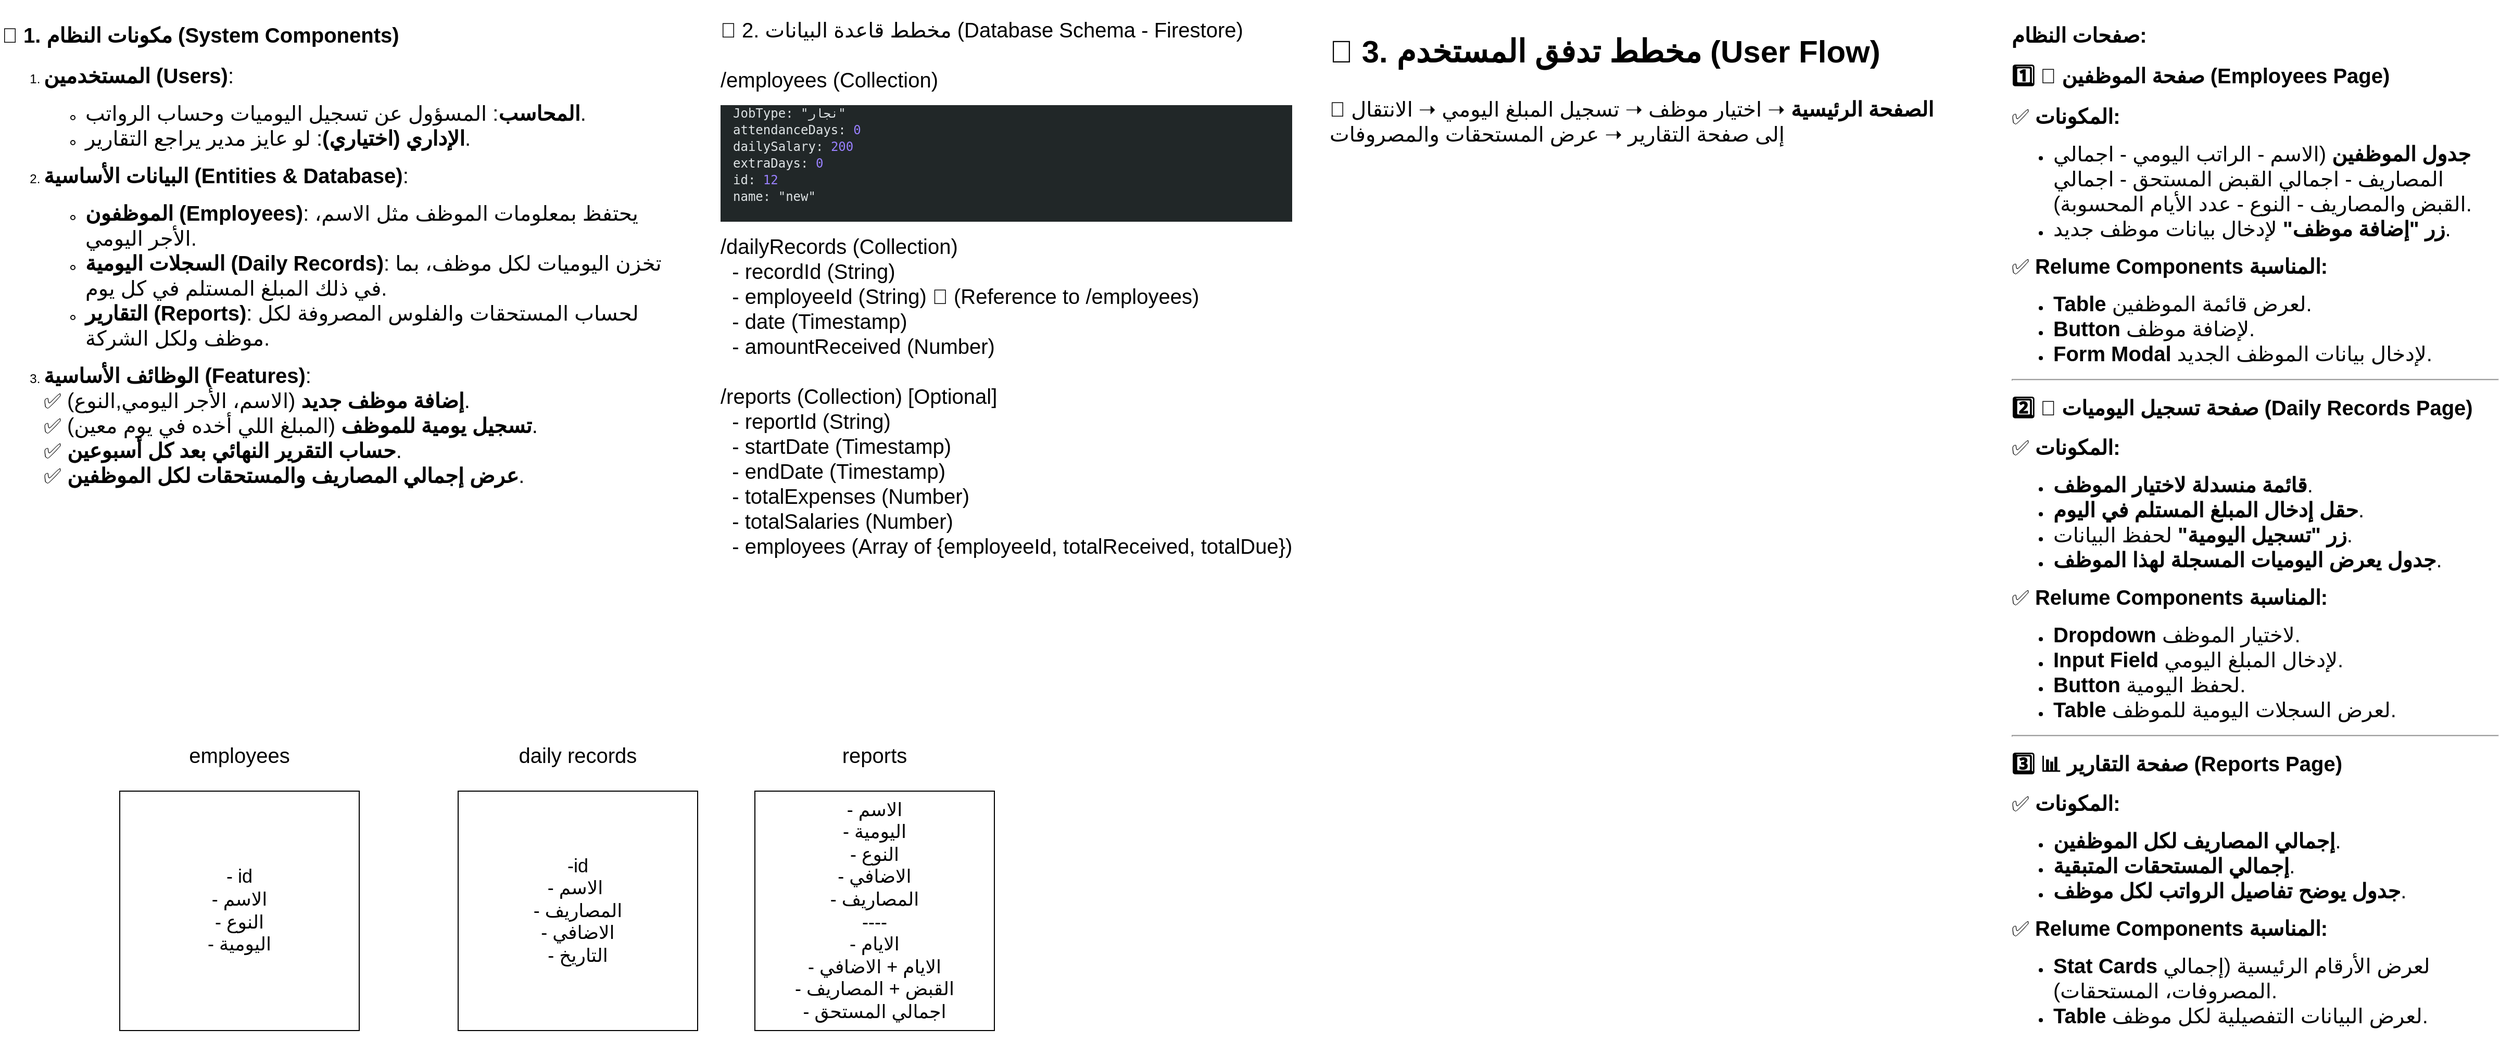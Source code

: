 <mxfile version="26.0.15">
  <diagram name="Page-1" id="oQL69W3khTOctAERyfO5">
    <mxGraphModel dx="1221" dy="599" grid="1" gridSize="10" guides="1" tooltips="1" connect="1" arrows="1" fold="1" page="1" pageScale="1" pageWidth="850" pageHeight="1100" math="0" shadow="0">
      <root>
        <mxCell id="0" />
        <mxCell id="1" parent="0" />
        <mxCell id="tFMe2BVRG-rV2HACEoZ4-1" value="&lt;h2 data-start=&quot;173&quot; data-end=&quot;219&quot;&gt;&lt;strong data-start=&quot;176&quot; data-end=&quot;219&quot;&gt;&lt;font style=&quot;font-size: 20px;&quot;&gt;📌 1. مكونات النظام (System Components)&lt;/font&gt;&lt;/strong&gt;&lt;/h2&gt;&lt;ol data-start=&quot;220&quot; data-end=&quot;945&quot;&gt;&lt;li data-start=&quot;220&quot; data-end=&quot;368&quot;&gt;&lt;p data-start=&quot;223&quot; data-end=&quot;248&quot;&gt;&lt;font style=&quot;font-size: 20px;&quot;&gt;&lt;strong data-start=&quot;223&quot; data-end=&quot;245&quot;&gt;المستخدمين (Users)&lt;/strong&gt;:&lt;/font&gt;&lt;/p&gt;&lt;ul data-start=&quot;252&quot; data-end=&quot;368&quot;&gt;&lt;li data-start=&quot;252&quot; data-end=&quot;309&quot;&gt;&lt;font style=&quot;font-size: 20px;&quot;&gt;&lt;strong data-start=&quot;254&quot; data-end=&quot;265&quot;&gt;المحاسب&lt;/strong&gt;: المسؤول عن تسجيل اليوميات وحساب الرواتب.&lt;/font&gt;&lt;/li&gt;&lt;li data-start=&quot;313&quot; data-end=&quot;368&quot;&gt;&lt;font style=&quot;font-size: 20px;&quot;&gt;&lt;strong data-start=&quot;315&quot; data-end=&quot;336&quot;&gt;الإداري (اختياري)&lt;/strong&gt;: لو عايز مدير يراجع التقارير.&lt;/font&gt;&lt;/li&gt;&lt;/ul&gt;&lt;/li&gt;&lt;li data-start=&quot;370&quot; data-end=&quot;690&quot;&gt;&lt;p data-start=&quot;373&quot; data-end=&quot;419&quot;&gt;&lt;font style=&quot;font-size: 20px;&quot;&gt;&lt;strong data-start=&quot;373&quot; data-end=&quot;416&quot;&gt;البيانات الأساسية (Entities &amp;amp; Database)&lt;/strong&gt;:&lt;/font&gt;&lt;/p&gt;&lt;ul data-start=&quot;423&quot; data-end=&quot;690&quot;&gt;&lt;li data-start=&quot;423&quot; data-end=&quot;499&quot;&gt;&lt;font style=&quot;font-size: 20px;&quot;&gt;&lt;strong data-start=&quot;425&quot; data-end=&quot;449&quot;&gt;الموظفون (Employees)&lt;/strong&gt;: يحتفظ بمعلومات الموظف مثل الاسم، الأجر اليومي.&lt;/font&gt;&lt;/li&gt;&lt;li data-start=&quot;503&quot; data-end=&quot;604&quot;&gt;&lt;font style=&quot;font-size: 20px;&quot;&gt;&lt;strong data-start=&quot;505&quot; data-end=&quot;540&quot;&gt;السجلات اليومية (Daily Records)&lt;/strong&gt;: تخزن اليوميات لكل موظف، بما في ذلك المبلغ المستلم في كل يوم.&lt;/font&gt;&lt;/li&gt;&lt;li data-start=&quot;608&quot; data-end=&quot;690&quot;&gt;&lt;font style=&quot;font-size: 20px;&quot;&gt;&lt;strong data-start=&quot;610&quot; data-end=&quot;632&quot;&gt;التقارير (Reports)&lt;/strong&gt;: لحساب المستحقات والفلوس المصروفة لكل موظف ولكل الشركة.&lt;/font&gt;&lt;/li&gt;&lt;/ul&gt;&lt;/li&gt;&lt;li data-start=&quot;692&quot; data-end=&quot;945&quot;&gt;&lt;p data-start=&quot;695&quot; data-end=&quot;945&quot;&gt;&lt;font style=&quot;font-size: 20px;&quot;&gt;&lt;strong data-start=&quot;695&quot; data-end=&quot;726&quot;&gt;الوظائف الأساسية (Features)&lt;/strong&gt;:&lt;br data-start=&quot;727&quot; data-end=&quot;730&quot;&gt;✅ &lt;strong data-start=&quot;735&quot; data-end=&quot;754&quot;&gt;إضافة موظف جديد&lt;/strong&gt; (الاسم، الأجر اليومي,النوع).&lt;br data-start=&quot;777&quot; data-end=&quot;780&quot;&gt;✅ &lt;strong data-start=&quot;785&quot; data-end=&quot;807&quot;&gt;تسجيل يومية للموظف&lt;/strong&gt; (المبلغ اللي أخده في يوم معين).&lt;br data-start=&quot;839&quot; data-end=&quot;842&quot;&gt;✅ &lt;strong data-start=&quot;847&quot; data-end=&quot;886&quot;&gt;حساب التقرير النهائي بعد كل أسبوعين&lt;/strong&gt;.&lt;br data-start=&quot;887&quot; data-end=&quot;890&quot;&gt;✅ &lt;strong data-start=&quot;895&quot; data-end=&quot;942&quot;&gt;عرض إجمالي المصاريف والمستحقات لكل الموظفين&lt;/strong&gt;.&lt;/font&gt;&lt;/p&gt;&lt;/li&gt;&lt;/ol&gt;" style="text;whiteSpace=wrap;html=1;" parent="1" vertex="1">
          <mxGeometry width="640" height="500" as="geometry" />
        </mxCell>
        <mxCell id="tFMe2BVRG-rV2HACEoZ4-2" value="📌 2. مخطط قاعدة البيانات (Database Schema - Firestore)&amp;nbsp;&lt;div&gt;&lt;br&gt;&lt;/div&gt;&lt;div&gt;&lt;div&gt;/employees (Collection)&lt;/div&gt;&lt;ol style=&quot;box-sizing: border-box; min-width: 0px; min-height: 0px; list-style-type: none; padding-left: 12px; color: rgb(222, 227, 229); font-family: monospace; font-size: 12px; white-space-collapse: preserve; background-color: rgb(33, 39, 40);&quot; role=&quot;group&quot; class=&quot;children expanded&quot;&gt;&lt;li style=&quot;box-sizing: border-box; min-width: 0px; min-height: 16px; text-overflow: ellipsis; white-space: nowrap; position: relative; display: flex; align-items: center; user-select: text;&quot; class=&quot;&quot; data-object-property-name-for-test=&quot;JobType&quot; role=&quot;treeitem&quot;&gt;&lt;span style=&quot;box-sizing: border-box; min-width: 0px; min-height: 0px; overflow: hidden; line-height: 16px; display: flex;&quot; class=&quot;name-and-value&quot;&gt;&lt;span style=&quot;box-sizing: border-box; min-width: 0px; min-height: 0px; color: var(--sys-color-token-tag); flex-shrink: 0;&quot; title=&quot;[11].JobType&quot; class=&quot;name&quot;&gt;JobType&lt;/span&gt;&lt;span style=&quot;box-sizing: border-box; min-width: 0px; min-height: 0px; white-space-collapse: preserve; flex-shrink: 0;&quot; class=&quot;separator&quot;&gt;: &lt;/span&gt;&lt;span style=&quot;box-sizing: border-box; min-width: 0px; min-height: 0px; white-space-collapse: preserve; unicode-bidi: -webkit-isolate; color: var(--sys-color-token-property-special);&quot; title=&quot;نجار&quot; class=&quot;object-value-string value&quot;&gt;&quot;نجار&quot;&lt;/span&gt;&lt;/span&gt;&lt;/li&gt;&lt;li style=&quot;box-sizing: border-box; min-width: 0px; min-height: 16px; text-overflow: ellipsis; white-space: nowrap; position: relative; display: flex; align-items: center; user-select: text;&quot; data-object-property-name-for-test=&quot;attendanceDays&quot; role=&quot;treeitem&quot;&gt;&lt;span style=&quot;box-sizing: border-box; min-width: 0px; min-height: 0px; overflow: hidden; line-height: 16px; display: flex;&quot; class=&quot;name-and-value&quot;&gt;&lt;span style=&quot;box-sizing: border-box; min-width: 0px; min-height: 0px; color: var(--sys-color-token-tag); flex-shrink: 0;&quot; title=&quot;[11].attendanceDays&quot; class=&quot;name&quot;&gt;attendanceDays&lt;/span&gt;&lt;span style=&quot;box-sizing: border-box; min-width: 0px; min-height: 0px; white-space-collapse: preserve; flex-shrink: 0;&quot; class=&quot;separator&quot;&gt;: &lt;/span&gt;&lt;span style=&quot;box-sizing: border-box; min-width: 0px; min-height: 0px; color: var(--override-primitive-dark-mode-color); --override-primitive-dark-mode-color: hsl(252deg 100% 75%);&quot; title=&quot;0&quot; class=&quot;object-value-number value&quot;&gt;0&lt;/span&gt;&lt;/span&gt;&lt;/li&gt;&lt;li style=&quot;box-sizing: border-box; min-width: 0px; min-height: 16px; text-overflow: ellipsis; white-space: nowrap; position: relative; display: flex; align-items: center; user-select: text;&quot; data-object-property-name-for-test=&quot;dailySalary&quot; role=&quot;treeitem&quot;&gt;&lt;span style=&quot;box-sizing: border-box; min-width: 0px; min-height: 0px; overflow: hidden; line-height: 16px; display: flex;&quot; class=&quot;name-and-value&quot;&gt;&lt;span style=&quot;box-sizing: border-box; min-width: 0px; min-height: 0px; color: var(--sys-color-token-tag); flex-shrink: 0;&quot; title=&quot;[11].dailySalary&quot; class=&quot;name&quot;&gt;dailySalary&lt;/span&gt;&lt;span style=&quot;box-sizing: border-box; min-width: 0px; min-height: 0px; white-space-collapse: preserve; flex-shrink: 0;&quot; class=&quot;separator&quot;&gt;: &lt;/span&gt;&lt;span style=&quot;box-sizing: border-box; min-width: 0px; min-height: 0px; color: var(--override-primitive-dark-mode-color); --override-primitive-dark-mode-color: hsl(252deg 100% 75%);&quot; title=&quot;200&quot; class=&quot;object-value-number value&quot;&gt;200&lt;/span&gt;&lt;/span&gt;&lt;/li&gt;&lt;li style=&quot;box-sizing: border-box; min-width: 0px; min-height: 16px; text-overflow: ellipsis; white-space: nowrap; position: relative; display: flex; align-items: center; user-select: text;&quot; data-object-property-name-for-test=&quot;extraDays&quot; role=&quot;treeitem&quot;&gt;&lt;span style=&quot;box-sizing: border-box; min-width: 0px; min-height: 0px; overflow: hidden; line-height: 16px; display: flex;&quot; class=&quot;name-and-value&quot;&gt;&lt;span style=&quot;box-sizing: border-box; min-width: 0px; min-height: 0px; color: var(--sys-color-token-tag); flex-shrink: 0;&quot; title=&quot;[11].extraDays&quot; class=&quot;name&quot;&gt;extraDays&lt;/span&gt;&lt;span style=&quot;box-sizing: border-box; min-width: 0px; min-height: 0px; white-space-collapse: preserve; flex-shrink: 0;&quot; class=&quot;separator&quot;&gt;: &lt;/span&gt;&lt;span style=&quot;box-sizing: border-box; min-width: 0px; min-height: 0px; color: var(--override-primitive-dark-mode-color); --override-primitive-dark-mode-color: hsl(252deg 100% 75%);&quot; title=&quot;0&quot; class=&quot;object-value-number value&quot;&gt;0&lt;/span&gt;&lt;/span&gt;&lt;/li&gt;&lt;li style=&quot;box-sizing: border-box; min-width: 0px; min-height: 16px; text-overflow: ellipsis; white-space: nowrap; position: relative; display: flex; align-items: center; user-select: text;&quot; class=&quot;&quot; data-object-property-name-for-test=&quot;id&quot; role=&quot;treeitem&quot;&gt;&lt;span style=&quot;box-sizing: border-box; min-width: 0px; min-height: 0px; overflow: hidden; line-height: 16px; display: flex;&quot; class=&quot;name-and-value&quot;&gt;&lt;span style=&quot;box-sizing: border-box; min-width: 0px; min-height: 0px; color: var(--sys-color-token-tag); flex-shrink: 0;&quot; title=&quot;[11].id&quot; class=&quot;name&quot;&gt;id&lt;/span&gt;&lt;span style=&quot;box-sizing: border-box; min-width: 0px; min-height: 0px; white-space-collapse: preserve; flex-shrink: 0;&quot; class=&quot;separator&quot;&gt;: &lt;/span&gt;&lt;span style=&quot;box-sizing: border-box; min-width: 0px; min-height: 0px; color: var(--override-primitive-dark-mode-color); --override-primitive-dark-mode-color: hsl(252deg 100% 75%);&quot; title=&quot;12&quot; class=&quot;object-value-number value&quot;&gt;12&lt;/span&gt;&lt;/span&gt;&lt;/li&gt;&lt;li style=&quot;box-sizing: border-box; min-width: 0px; min-height: 16px; outline-width: 0px; text-overflow: ellipsis; white-space: nowrap; position: relative; display: flex; align-items: center; user-select: text;&quot; aria-selected=&quot;true&quot; class=&quot;selected&quot; tabindex=&quot;0&quot; data-object-property-name-for-test=&quot;name&quot; role=&quot;treeitem&quot;&gt;&lt;span style=&quot;box-sizing: border-box; min-width: 0px; min-height: 0px; overflow: hidden; line-height: 16px; display: flex;&quot; class=&quot;name-and-value&quot;&gt;&lt;span style=&quot;box-sizing: border-box; min-width: 0px; min-height: 0px; color: var(--sys-color-token-tag); flex-shrink: 0;&quot; title=&quot;[11].name&quot; class=&quot;name&quot;&gt;name&lt;/span&gt;&lt;span style=&quot;box-sizing: border-box; min-width: 0px; min-height: 0px; white-space-collapse: preserve; flex-shrink: 0;&quot; class=&quot;separator&quot;&gt;: &lt;/span&gt;&lt;span style=&quot;box-sizing: border-box; min-width: 0px; min-height: 0px; white-space-collapse: preserve; unicode-bidi: -webkit-isolate; color: var(--sys-color-token-property-special);&quot; title=&quot;new&quot; class=&quot;object-value-string value&quot;&gt;&quot;new&quot;&lt;/span&gt;&lt;/span&gt;&lt;/li&gt;&lt;li style=&quot;box-sizing: border-box; min-width: 0px; min-height: 16px; outline-width: 0px; text-overflow: ellipsis; white-space: nowrap; position: relative; display: flex; align-items: center; user-select: text;&quot; aria-selected=&quot;true&quot; class=&quot;selected&quot; tabindex=&quot;0&quot; data-object-property-name-for-test=&quot;name&quot; role=&quot;treeitem&quot;&gt;&lt;span style=&quot;box-sizing: border-box; min-width: 0px; min-height: 0px; white-space-collapse: preserve; unicode-bidi: -webkit-isolate; color: var(--sys-color-token-property-special);&quot; title=&quot;new&quot; class=&quot;object-value-string value&quot;&gt;&lt;br&gt;&lt;/span&gt;&lt;/li&gt;&lt;/ol&gt;&lt;div&gt;/dailyRecords (Collection)&lt;/div&gt;&lt;div&gt;&amp;nbsp; - recordId (String)&lt;/div&gt;&lt;div&gt;&amp;nbsp; - employeeId (String) 🔗 (Reference to /employees)&lt;/div&gt;&lt;div&gt;&amp;nbsp; - date (Timestamp)&lt;/div&gt;&lt;div&gt;&amp;nbsp; - amountReceived (Number)&lt;/div&gt;&lt;div&gt;&lt;br&gt;&lt;/div&gt;&lt;div&gt;/reports (Collection) [Optional]&lt;/div&gt;&lt;div&gt;&amp;nbsp; - reportId (String)&lt;/div&gt;&lt;div&gt;&amp;nbsp; - startDate (Timestamp)&lt;/div&gt;&lt;div&gt;&amp;nbsp; - endDate (Timestamp)&lt;/div&gt;&lt;div&gt;&amp;nbsp; - totalExpenses (Number)&lt;/div&gt;&lt;div&gt;&amp;nbsp; - totalSalaries (Number)&lt;/div&gt;&lt;div&gt;&amp;nbsp; - employees (Array of {employeeId, totalReceived, totalDue})&lt;/div&gt;&lt;/div&gt;&lt;div&gt;&lt;br&gt;&lt;/div&gt;" style="text;whiteSpace=wrap;html=1;fontSize=20;" parent="1" vertex="1">
          <mxGeometry x="690" y="10" width="570" height="510" as="geometry" />
        </mxCell>
        <mxCell id="tFMe2BVRG-rV2HACEoZ4-3" value="&lt;h2 data-start=&quot;96&quot; data-end=&quot;119&quot;&gt;&lt;strong data-start=&quot;99&quot; data-end=&quot;119&quot;&gt;&lt;font style=&quot;font-size: 20px;&quot;&gt; صفحات النظام:&lt;/font&gt;&lt;/strong&gt;&lt;/h2&gt;&lt;h3 data-start=&quot;120&quot; data-end=&quot;165&quot;&gt;&lt;font style=&quot;font-size: 20px;&quot;&gt;1️⃣ &lt;strong data-start=&quot;128&quot; data-end=&quot;165&quot;&gt;📄 صفحة الموظفين (Employees Page)&lt;/strong&gt;&lt;/font&gt;&lt;/h3&gt;&lt;p data-start=&quot;166&quot; data-end=&quot;183&quot;&gt;&lt;font style=&quot;font-size: 20px;&quot;&gt;✅ &lt;strong data-start=&quot;168&quot; data-end=&quot;181&quot;&gt;المكونات:&lt;/strong&gt;&lt;/font&gt;&lt;/p&gt;&lt;ul data-start=&quot;184&quot; data-end=&quot;301&quot;&gt;&lt;li data-start=&quot;184&quot; data-end=&quot;252&quot;&gt;&lt;font style=&quot;font-size: 20px;&quot;&gt;&lt;strong data-start=&quot;186&quot; data-end=&quot;203&quot;&gt;جدول الموظفين&lt;/strong&gt; (الاسم - الراتب اليومي - اجمالي المصاريف - اجمالي القبض المستحق - اجمالي القبض والمصاريف - النوع - عدد الأيام المحسوبة).&lt;/font&gt;&lt;/li&gt;&lt;li data-start=&quot;253&quot; data-end=&quot;301&quot;&gt;&lt;font style=&quot;font-size: 20px;&quot;&gt;&lt;strong data-start=&quot;255&quot; data-end=&quot;274&quot;&gt;زر &quot;إضافة موظف&quot;&lt;/strong&gt; لإدخال بيانات موظف جديد.&lt;/font&gt;&lt;/li&gt;&lt;/ul&gt;&lt;p data-start=&quot;303&quot; data-end=&quot;338&quot;&gt;&lt;font style=&quot;font-size: 20px;&quot;&gt;✅ &lt;strong data-start=&quot;305&quot; data-end=&quot;336&quot;&gt;Relume Components المناسبة:&lt;/strong&gt;&lt;/font&gt;&lt;/p&gt;&lt;ul data-start=&quot;339&quot; data-end=&quot;447&quot;&gt;&lt;li data-start=&quot;339&quot; data-end=&quot;373&quot;&gt;&lt;font style=&quot;font-size: 20px;&quot;&gt;&lt;strong data-start=&quot;341&quot; data-end=&quot;350&quot;&gt;Table&lt;/strong&gt; لعرض قائمة الموظفين.&lt;/font&gt;&lt;/li&gt;&lt;li data-start=&quot;374&quot; data-end=&quot;401&quot;&gt;&lt;font style=&quot;font-size: 20px;&quot;&gt;&lt;strong data-start=&quot;376&quot; data-end=&quot;386&quot;&gt;Button&lt;/strong&gt; لإضافة موظف.&lt;/font&gt;&lt;/li&gt;&lt;li data-start=&quot;402&quot; data-end=&quot;447&quot;&gt;&lt;font style=&quot;font-size: 20px;&quot;&gt;&lt;strong data-start=&quot;404&quot; data-end=&quot;418&quot;&gt;Form Modal&lt;/strong&gt; لإدخال بيانات الموظف الجديد.&lt;/font&gt;&lt;/li&gt;&lt;/ul&gt;&lt;hr data-start=&quot;449&quot; data-end=&quot;452&quot;&gt;&lt;h3 data-start=&quot;454&quot; data-end=&quot;509&quot;&gt;&lt;font style=&quot;font-size: 20px;&quot;&gt;2️⃣ &lt;strong data-start=&quot;462&quot; data-end=&quot;509&quot;&gt;📝 صفحة تسجيل اليوميات (Daily Records Page)&lt;/strong&gt;&lt;/font&gt;&lt;/h3&gt;&lt;p data-start=&quot;510&quot; data-end=&quot;527&quot;&gt;&lt;font style=&quot;font-size: 20px;&quot;&gt;✅ &lt;strong data-start=&quot;512&quot; data-end=&quot;525&quot;&gt;المكونات:&lt;/strong&gt;&lt;/font&gt;&lt;/p&gt;&lt;ul data-start=&quot;528&quot; data-end=&quot;697&quot;&gt;&lt;li data-start=&quot;528&quot; data-end=&quot;564&quot;&gt;&lt;font style=&quot;font-size: 20px;&quot;&gt;&lt;strong data-start=&quot;530&quot; data-end=&quot;561&quot;&gt;قائمة منسدلة لاختيار الموظف&lt;/strong&gt;.&lt;/font&gt;&lt;/li&gt;&lt;li data-start=&quot;565&quot; data-end=&quot;607&quot;&gt;&lt;font style=&quot;font-size: 20px;&quot;&gt;&lt;strong data-start=&quot;567&quot; data-end=&quot;604&quot;&gt;حقل إدخال المبلغ المستلم في اليوم&lt;/strong&gt;.&lt;/font&gt;&lt;/li&gt;&lt;li data-start=&quot;608&quot; data-end=&quot;649&quot;&gt;&lt;font style=&quot;font-size: 20px;&quot;&gt;&lt;strong data-start=&quot;610&quot; data-end=&quot;632&quot;&gt;زر &quot;تسجيل اليومية&quot;&lt;/strong&gt; لحفظ البيانات.&lt;/font&gt;&lt;/li&gt;&lt;li data-start=&quot;650&quot; data-end=&quot;697&quot;&gt;&lt;font style=&quot;font-size: 20px;&quot;&gt;&lt;strong data-start=&quot;652&quot; data-end=&quot;694&quot;&gt;جدول يعرض اليوميات المسجلة لهذا الموظف&lt;/strong&gt;.&lt;/font&gt;&lt;/li&gt;&lt;/ul&gt;&lt;p data-start=&quot;699&quot; data-end=&quot;734&quot;&gt;&lt;font style=&quot;font-size: 20px;&quot;&gt;✅ &lt;strong data-start=&quot;701&quot; data-end=&quot;732&quot;&gt;Relume Components المناسبة:&lt;/strong&gt;&lt;/font&gt;&lt;/p&gt;&lt;ul data-start=&quot;735&quot; data-end=&quot;879&quot;&gt;&lt;li data-start=&quot;735&quot; data-end=&quot;767&quot;&gt;&lt;font style=&quot;font-size: 20px;&quot;&gt;&lt;strong data-start=&quot;737&quot; data-end=&quot;749&quot;&gt;Dropdown&lt;/strong&gt; لاختيار الموظف.&lt;/font&gt;&lt;/li&gt;&lt;li data-start=&quot;768&quot; data-end=&quot;809&quot;&gt;&lt;font style=&quot;font-size: 20px;&quot;&gt;&lt;strong data-start=&quot;770&quot; data-end=&quot;785&quot;&gt;Input Field&lt;/strong&gt; لإدخال المبلغ اليومي.&lt;/font&gt;&lt;/li&gt;&lt;li data-start=&quot;810&quot; data-end=&quot;838&quot;&gt;&lt;font style=&quot;font-size: 20px;&quot;&gt;&lt;strong data-start=&quot;812&quot; data-end=&quot;822&quot;&gt;Button&lt;/strong&gt; لحفظ اليومية.&lt;/font&gt;&lt;/li&gt;&lt;li data-start=&quot;839&quot; data-end=&quot;879&quot;&gt;&lt;font style=&quot;font-size: 20px;&quot;&gt;&lt;strong data-start=&quot;841&quot; data-end=&quot;850&quot;&gt;Table&lt;/strong&gt; لعرض السجلات اليومية للموظف.&lt;/font&gt;&lt;/li&gt;&lt;/ul&gt;&lt;hr data-start=&quot;881&quot; data-end=&quot;884&quot;&gt;&lt;h3 data-start=&quot;886&quot; data-end=&quot;929&quot;&gt;&lt;font style=&quot;font-size: 20px;&quot;&gt;3️⃣ &lt;strong data-start=&quot;894&quot; data-end=&quot;929&quot;&gt;📊 صفحة التقارير (Reports Page)&lt;/strong&gt;&lt;/font&gt;&lt;/h3&gt;&lt;p data-start=&quot;930&quot; data-end=&quot;947&quot;&gt;&lt;font style=&quot;font-size: 20px;&quot;&gt;✅ &lt;strong data-start=&quot;932&quot; data-end=&quot;945&quot;&gt;المكونات:&lt;/strong&gt;&lt;/font&gt;&lt;/p&gt;&lt;ul data-start=&quot;948&quot; data-end=&quot;1063&quot;&gt;&lt;li data-start=&quot;948&quot; data-end=&quot;985&quot;&gt;&lt;font style=&quot;font-size: 20px;&quot;&gt;&lt;strong data-start=&quot;950&quot; data-end=&quot;982&quot;&gt;إجمالي المصاريف لكل الموظفين&lt;/strong&gt;.&lt;/font&gt;&lt;/li&gt;&lt;li data-start=&quot;986&quot; data-end=&quot;1020&quot;&gt;&lt;font style=&quot;font-size: 20px;&quot;&gt;&lt;strong data-start=&quot;988&quot; data-end=&quot;1017&quot;&gt;إجمالي المستحقات المتبقية&lt;/strong&gt;.&lt;/font&gt;&lt;/li&gt;&lt;li data-start=&quot;1021&quot; data-end=&quot;1063&quot;&gt;&lt;font style=&quot;font-size: 20px;&quot;&gt;&lt;strong data-start=&quot;1023&quot; data-end=&quot;1060&quot;&gt;جدول يوضح تفاصيل الرواتب لكل موظف&lt;/strong&gt;.&lt;/font&gt;&lt;/li&gt;&lt;/ul&gt;&lt;p data-start=&quot;1065&quot; data-end=&quot;1100&quot;&gt;&lt;font style=&quot;font-size: 20px;&quot;&gt;✅ &lt;strong data-start=&quot;1067&quot; data-end=&quot;1098&quot;&gt;Relume Components المناسبة:&lt;/strong&gt;&lt;/font&gt;&lt;/p&gt;&lt;ul data-start=&quot;1101&quot; data-end=&quot;1220&quot;&gt;&lt;li data-start=&quot;1101&quot; data-end=&quot;1172&quot;&gt;&lt;font style=&quot;font-size: 20px;&quot;&gt;&lt;strong data-start=&quot;1103&quot; data-end=&quot;1117&quot;&gt;Stat Cards&lt;/strong&gt; لعرض الأرقام الرئيسية (إجمالي المصروفات، المستحقات).&lt;/font&gt;&lt;/li&gt;&lt;li data-start=&quot;1173&quot; data-end=&quot;1220&quot;&gt;&lt;font style=&quot;font-size: 20px;&quot;&gt;&lt;strong data-start=&quot;1175&quot; data-end=&quot;1184&quot;&gt;Table&lt;/strong&gt; لعرض البيانات التفصيلية لكل موظف.&lt;/font&gt;&lt;/li&gt;&lt;/ul&gt;" style="text;whiteSpace=wrap;html=1;" parent="1" vertex="1">
          <mxGeometry x="1930" width="470" height="690" as="geometry" />
        </mxCell>
        <mxCell id="tFMe2BVRG-rV2HACEoZ4-4" value="&lt;h2 data-end=&quot;1538&quot; data-start=&quot;1495&quot;&gt;&lt;strong data-end=&quot;1538&quot; data-start=&quot;1498&quot;&gt;📌 3. مخطط تدفق المستخدم (User Flow)&lt;/strong&gt;&lt;/h2&gt;&lt;p data-end=&quot;1655&quot; data-start=&quot;1539&quot;&gt;📍 &lt;strong data-end=&quot;1561&quot; data-start=&quot;1542&quot;&gt;الصفحة الرئيسية&lt;/strong&gt; ➝ اختيار موظف ➝ تسجيل المبلغ اليومي ➝ الانتقال إلى صفحة التقارير ➝ عرض المستحقات والمصروفات&lt;/p&gt;" style="text;whiteSpace=wrap;html=1;fontSize=20;" parent="1" vertex="1">
          <mxGeometry x="1275" width="615" height="170" as="geometry" />
        </mxCell>
        <mxCell id="FO4iHJOCKsyKGLZyPrFr-1" value="&lt;font style=&quot;font-size: 18px;&quot;&gt;- id&lt;/font&gt;&lt;div&gt;&lt;font style=&quot;font-size: 18px;&quot;&gt;- الاسم&lt;/font&gt;&lt;/div&gt;&lt;div&gt;&lt;font style=&quot;font-size: 18px;&quot;&gt;- النوع&lt;/font&gt;&lt;/div&gt;&lt;div&gt;&lt;font style=&quot;font-size: 18px;&quot;&gt;- اليومية&lt;/font&gt;&lt;/div&gt;" style="whiteSpace=wrap;html=1;aspect=fixed;" vertex="1" parent="1">
          <mxGeometry x="115" y="760" width="230" height="230" as="geometry" />
        </mxCell>
        <mxCell id="FO4iHJOCKsyKGLZyPrFr-2" value="&lt;font style=&quot;font-size: 18px;&quot;&gt;-id&lt;/font&gt;&lt;div&gt;&lt;font style=&quot;font-size: 18px;&quot;&gt;- الاسم&amp;nbsp;&lt;/font&gt;&lt;/div&gt;&lt;div&gt;&lt;font style=&quot;font-size: 18px;&quot;&gt;- المصاريف&lt;/font&gt;&lt;/div&gt;&lt;div&gt;&lt;font style=&quot;font-size: 18px;&quot;&gt;- الاضافي&lt;/font&gt;&lt;/div&gt;&lt;div&gt;&lt;font style=&quot;font-size: 18px;&quot;&gt;- التاريخ&lt;/font&gt;&lt;/div&gt;" style="whiteSpace=wrap;html=1;aspect=fixed;" vertex="1" parent="1">
          <mxGeometry x="440" y="760" width="230" height="230" as="geometry" />
        </mxCell>
        <mxCell id="FO4iHJOCKsyKGLZyPrFr-3" value="&lt;font style=&quot;font-size: 18px;&quot;&gt;- الاسم&lt;/font&gt;&lt;div&gt;&lt;font style=&quot;font-size: 18px;&quot;&gt;- اليومية&lt;/font&gt;&lt;/div&gt;&lt;div&gt;&lt;font style=&quot;font-size: 18px;&quot;&gt;- النوع&lt;/font&gt;&lt;/div&gt;&lt;div&gt;&lt;font style=&quot;font-size: 18px;&quot;&gt;- الاضافي&lt;/font&gt;&lt;/div&gt;&lt;div&gt;&lt;font style=&quot;font-size: 18px;&quot;&gt;- المصاريف&lt;/font&gt;&lt;/div&gt;&lt;div&gt;&lt;font style=&quot;font-size: 18px;&quot;&gt;----&lt;/font&gt;&lt;/div&gt;&lt;div&gt;&lt;font style=&quot;font-size: 18px;&quot;&gt;- الايام&lt;/font&gt;&lt;/div&gt;&lt;div&gt;&lt;font style=&quot;font-size: 18px;&quot;&gt;- الايام + الاضافي&lt;/font&gt;&lt;/div&gt;&lt;div&gt;&lt;font style=&quot;font-size: 18px;&quot;&gt;- القبض + المصاريف&lt;/font&gt;&lt;/div&gt;&lt;div&gt;&lt;font style=&quot;font-size: 18px;&quot;&gt;- اجمالي المستحق&lt;/font&gt;&lt;/div&gt;" style="whiteSpace=wrap;html=1;aspect=fixed;" vertex="1" parent="1">
          <mxGeometry x="725" y="760" width="230" height="230" as="geometry" />
        </mxCell>
        <mxCell id="FO4iHJOCKsyKGLZyPrFr-4" value="&lt;font style=&quot;font-size: 20px;&quot;&gt;employees&lt;/font&gt;" style="text;html=1;align=center;verticalAlign=middle;whiteSpace=wrap;rounded=0;" vertex="1" parent="1">
          <mxGeometry x="200" y="710" width="60" height="30" as="geometry" />
        </mxCell>
        <mxCell id="FO4iHJOCKsyKGLZyPrFr-5" value="daily records" style="text;html=1;align=center;verticalAlign=middle;whiteSpace=wrap;rounded=0;fontSize=20;" vertex="1" parent="1">
          <mxGeometry x="480" y="710" width="150" height="30" as="geometry" />
        </mxCell>
        <mxCell id="FO4iHJOCKsyKGLZyPrFr-6" value="reports" style="text;html=1;align=center;verticalAlign=middle;whiteSpace=wrap;rounded=0;fontSize=20;" vertex="1" parent="1">
          <mxGeometry x="810" y="710" width="60" height="30" as="geometry" />
        </mxCell>
      </root>
    </mxGraphModel>
  </diagram>
</mxfile>
